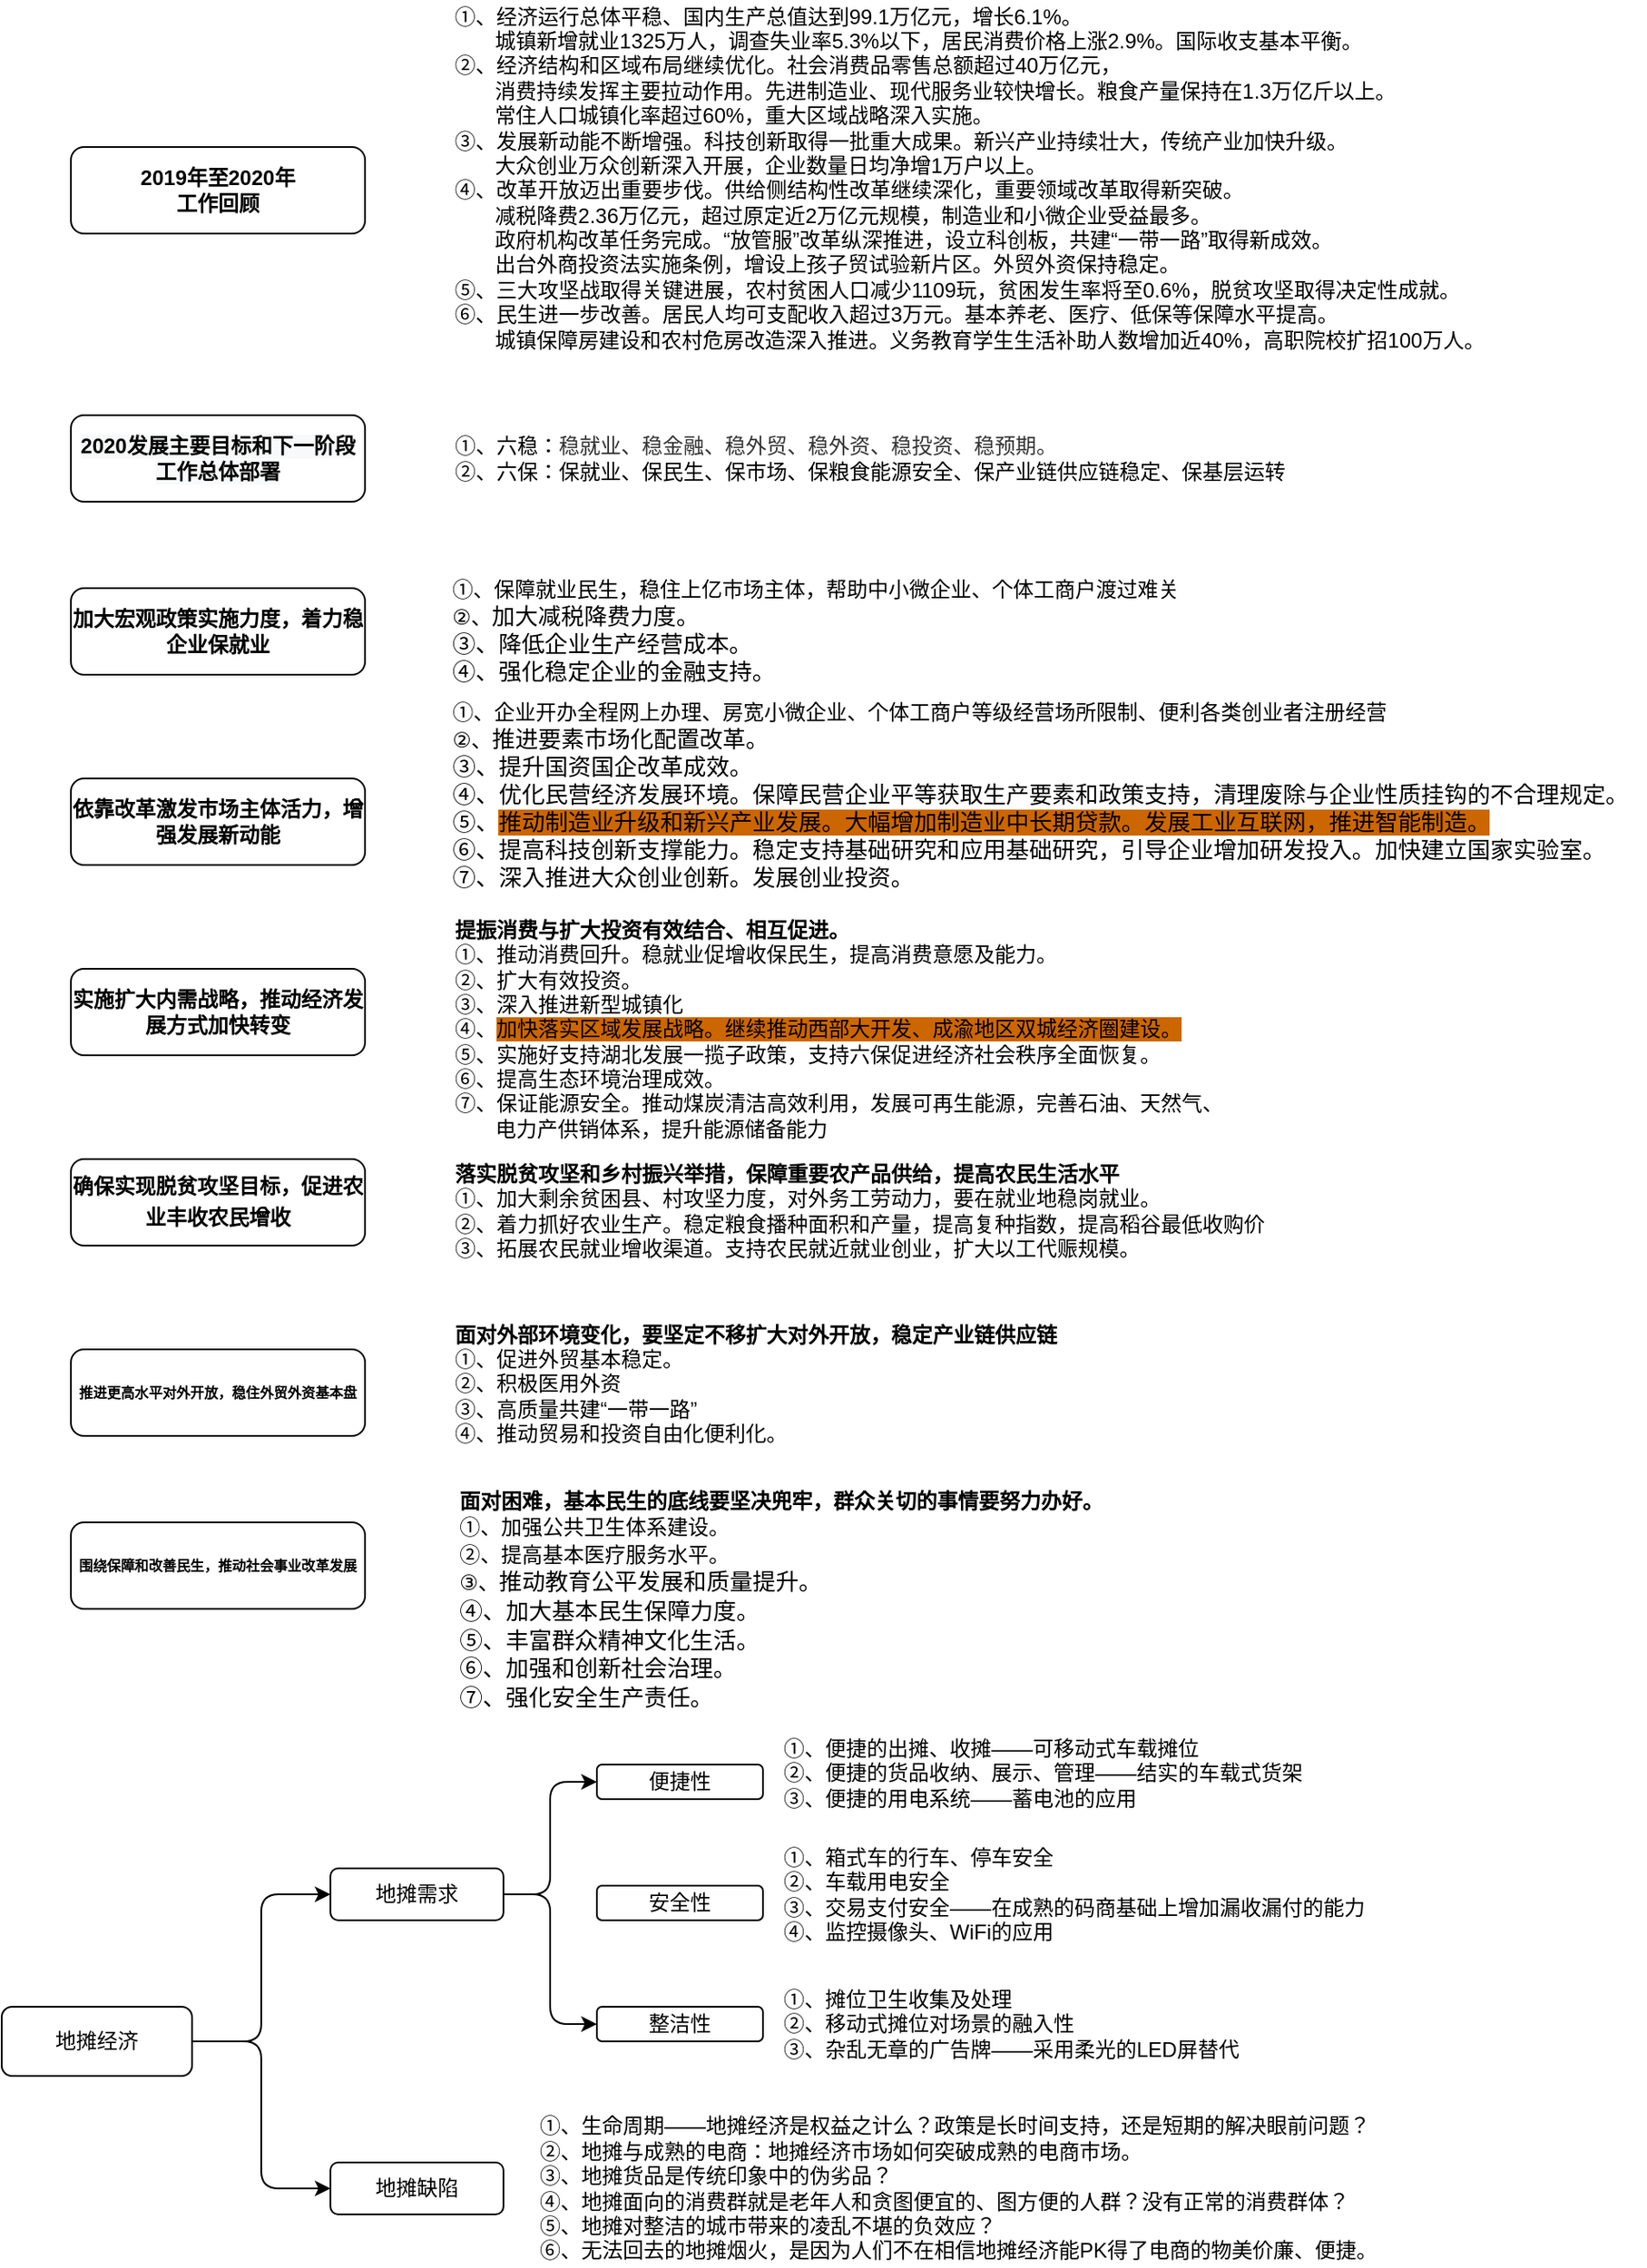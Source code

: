 <mxfile version="13.1.14" type="github">
  <diagram id="1MwcNvDsCMdtUdcm8Kb8" name="第 1 页">
    <mxGraphModel dx="1026" dy="707" grid="1" gridSize="10" guides="1" tooltips="1" connect="1" arrows="1" fold="1" page="1" pageScale="1" pageWidth="827" pageHeight="1169" math="0" shadow="0">
      <root>
        <mxCell id="0" />
        <mxCell id="1" parent="0" />
        <mxCell id="WT6hAqRgKXSxZnjj4pXC-1" value="&lt;div&gt;&lt;div class=&quot;document&quot;&gt;&lt;h6&gt;&lt;span style=&quot;background: transparent ; letter-spacing: 0pt ; vertical-align: baseline&quot;&gt;&lt;font style=&quot;font-size: 12px&quot;&gt;2019年至2020年&lt;br&gt;工作回顾&lt;/font&gt;&lt;/span&gt;&lt;/h6&gt;&lt;/div&gt;&lt;/div&gt;" style="rounded=1;whiteSpace=wrap;html=1;" parent="1" vertex="1">
          <mxGeometry x="60" y="165" width="170" height="50" as="geometry" />
        </mxCell>
        <mxCell id="WT6hAqRgKXSxZnjj4pXC-3" value="&lt;font style=&quot;font-size: 12px&quot;&gt;&lt;span style=&quot;color: rgb(0 , 0 , 0) ; font-family: &amp;#34;helvetica&amp;#34; ; font-style: normal ; font-weight: 700 ; letter-spacing: normal ; text-align: center ; text-indent: 0px ; text-transform: none ; word-spacing: 0px ; background-color: rgb(248 , 249 , 250) ; float: none ; display: inline&quot;&gt;2020发展主要目标和下一阶段工作总体部署&lt;/span&gt;&lt;br&gt;&lt;/font&gt;" style="rounded=1;whiteSpace=wrap;html=1;" parent="1" vertex="1">
          <mxGeometry x="60" y="320" width="170" height="50" as="geometry" />
        </mxCell>
        <mxCell id="WT6hAqRgKXSxZnjj4pXC-5" value="&lt;div class=&quot;document&quot;&gt;&lt;h6&gt;&lt;div&gt;&lt;div class=&quot;document&quot;&gt;&lt;/div&gt;&lt;/div&gt;&lt;/h6&gt;&lt;h6&gt;&lt;span style=&quot;font-weight: 700 ; font-style: normal ; color: rgb(0 , 0 , 0) ; background: transparent ; letter-spacing: 0pt ; vertical-align: baseline&quot;&gt;&lt;font style=&quot;font-size: 12px&quot;&gt;加大宏观政策实施力度，着力稳企业保就业&lt;/font&gt;&lt;/span&gt;&lt;/h6&gt;&lt;/div&gt;" style="rounded=1;whiteSpace=wrap;html=1;" parent="1" vertex="1">
          <mxGeometry x="60" y="420" width="170" height="50" as="geometry" />
        </mxCell>
        <mxCell id="WT6hAqRgKXSxZnjj4pXC-6" value="&lt;div class=&quot;document&quot;&gt;&lt;h6&gt;&lt;div&gt;&lt;div class=&quot;document&quot;&gt;&lt;/div&gt;&lt;/div&gt;&lt;/h6&gt;&lt;h6&gt;&lt;span style=&quot;font-weight: 700 ; font-style: normal ; color: rgb(0 , 0 , 0) ; background: transparent ; letter-spacing: 0pt ; vertical-align: baseline&quot;&gt;&lt;font style=&quot;font-size: 12px&quot;&gt;依靠改革激发市场主体活力，增强发展新动能&lt;/font&gt;&lt;/span&gt;&lt;/h6&gt;&lt;/div&gt;" style="rounded=1;whiteSpace=wrap;html=1;" parent="1" vertex="1">
          <mxGeometry x="60" y="530" width="170" height="50" as="geometry" />
        </mxCell>
        <mxCell id="WT6hAqRgKXSxZnjj4pXC-7" value="&lt;div class=&quot;document&quot;&gt;&lt;h6&gt;&lt;div&gt;&lt;div class=&quot;document&quot;&gt;&lt;/div&gt;&lt;/div&gt;&lt;/h6&gt;&lt;h6&gt;&lt;div&gt;&lt;div class=&quot;document&quot;&gt;&lt;/div&gt;&lt;/div&gt;&lt;/h6&gt;&lt;h6&gt;&lt;span style=&quot;font-weight: 700 ; font-style: normal ; color: rgb(0 , 0 , 0) ; background: transparent ; letter-spacing: 0pt ; vertical-align: baseline&quot;&gt;&lt;font style=&quot;font-size: 12px&quot;&gt;实施扩大内需战略，推动经济发展方式加快转变&lt;/font&gt;&lt;/span&gt;&lt;/h6&gt;&lt;/div&gt;" style="rounded=1;whiteSpace=wrap;html=1;" parent="1" vertex="1">
          <mxGeometry x="60" y="640" width="170" height="50" as="geometry" />
        </mxCell>
        <mxCell id="WT6hAqRgKXSxZnjj4pXC-8" value="&lt;div class=&quot;document&quot;&gt;&lt;h6&gt;&lt;div&gt;&lt;div class=&quot;document&quot;&gt;&lt;/div&gt;&lt;/div&gt;&lt;/h6&gt;&lt;h6&gt;&lt;div&gt;&lt;div class=&quot;document&quot;&gt;&lt;/div&gt;&lt;/div&gt;&lt;/h6&gt;&lt;h6&gt;&lt;div&gt;&lt;div class=&quot;document&quot;&gt;&lt;/div&gt;&lt;/div&gt;&lt;/h6&gt;&lt;h6&gt;&lt;span style=&quot;font-weight: 700 ; font-style: normal ; color: rgb(0 , 0 , 0) ; background: transparent ; letter-spacing: 0pt ; vertical-align: baseline&quot;&gt;&lt;font style=&quot;font-size: 12px&quot;&gt;确保实现脱贫攻坚目标，促进农业丰收农民增收&lt;/font&gt;&lt;/span&gt;&lt;span style=&quot;font-size: 12pt ; font-family: &amp;#34;microsoft yahei&amp;#34; , , &amp;#34;pingfang sc&amp;#34; , &amp;#34;noto sans cjk sc&amp;#34; , &amp;#34;sf pro&amp;#34; , &amp;#34;roboto&amp;#34; , &amp;#34;droid sans&amp;#34; , &amp;#34;helvetica&amp;#34; , &amp;#34;tahoma&amp;#34; , &amp;#34;arial&amp;#34; , &amp;#34;hiragino sans gb&amp;#34; , &amp;#34;heiti sc&amp;#34; , sans-serif ; font-weight: 700 ; font-style: normal ; color: black ; background: transparent ; letter-spacing: 0pt ; vertical-align: baseline&quot;&gt;&lt;/span&gt;&lt;/h6&gt;&lt;/div&gt;" style="rounded=1;whiteSpace=wrap;html=1;" parent="1" vertex="1">
          <mxGeometry x="60" y="750" width="170" height="50" as="geometry" />
        </mxCell>
        <mxCell id="WT6hAqRgKXSxZnjj4pXC-9" value="&lt;div class=&quot;document&quot;&gt;&lt;h6&gt;&lt;div&gt;&lt;div class=&quot;document&quot;&gt;&lt;/div&gt;&lt;/div&gt;&lt;/h6&gt;&lt;h6&gt;&lt;div&gt;&lt;div class=&quot;document&quot;&gt;&lt;/div&gt;&lt;/div&gt;&lt;/h6&gt;&lt;h6&gt;&lt;div&gt;&lt;div class=&quot;document&quot;&gt;&lt;/div&gt;&lt;/div&gt;&lt;/h6&gt;&lt;font style=&quot;font-size: 12px&quot;&gt;&lt;/font&gt;&lt;div&gt;&lt;div class=&quot;document&quot;&gt;&lt;h6&gt;推进更高水平对外开放，稳住外贸外资基本盘&lt;/h6&gt;&lt;/div&gt;&lt;/div&gt;&lt;/div&gt;" style="rounded=1;whiteSpace=wrap;html=1;" parent="1" vertex="1">
          <mxGeometry x="60" y="860" width="170" height="50" as="geometry" />
        </mxCell>
        <mxCell id="WT6hAqRgKXSxZnjj4pXC-10" value="&lt;div class=&quot;document&quot;&gt;&lt;h6&gt;&lt;div&gt;&lt;div class=&quot;document&quot;&gt;&lt;/div&gt;&lt;/div&gt;&lt;/h6&gt;&lt;h6&gt;&lt;div&gt;&lt;div class=&quot;document&quot;&gt;&lt;/div&gt;&lt;/div&gt;&lt;/h6&gt;&lt;h6&gt;&lt;div&gt;&lt;div class=&quot;document&quot;&gt;&lt;/div&gt;&lt;/div&gt;&lt;/h6&gt;&lt;font style=&quot;font-size: 12px&quot;&gt;&lt;/font&gt;&lt;div&gt;&lt;div class=&quot;document&quot;&gt;&lt;h6&gt;围绕保障和改善民生，推动社会事业改革发展&lt;/h6&gt;&lt;/div&gt;&lt;/div&gt;&lt;/div&gt;" style="rounded=1;whiteSpace=wrap;html=1;" parent="1" vertex="1">
          <mxGeometry x="60" y="960" width="170" height="50" as="geometry" />
        </mxCell>
        <mxCell id="7a5fItOCjY3D-EyD9LjT-1" value="&amp;nbsp; &amp;nbsp;①、六稳：&lt;span style=&quot;color: rgb(51 , 51 , 51) ; font-family: &amp;#34;arial&amp;#34; ; background-color: rgb(255 , 255 , 255)&quot;&gt;&lt;font style=&quot;font-size: 12px&quot;&gt;稳就业、稳金融、稳外贸、稳外资、稳投资、稳预期。&lt;/font&gt;&lt;/span&gt;&lt;br&gt;&amp;nbsp; &amp;nbsp;②、六保：保就业、保民生、保市场、保粮食能源安全、保产业链供应链稳定、保基层运转" style="text;html=1;align=left;verticalAlign=middle;resizable=0;points=[];autosize=1;" parent="1" vertex="1">
          <mxGeometry x="270" y="330" width="510" height="30" as="geometry" />
        </mxCell>
        <mxCell id="7a5fItOCjY3D-EyD9LjT-2" value="&lt;div style=&quot;text-align: left&quot;&gt;&lt;span&gt;①、保障就业民生，稳住上亿市场主体，帮助中小微企业、个体工商户渡过难关&lt;br&gt;②、&lt;/span&gt;&lt;span style=&quot;background-color: transparent ; font-size: 10pt ; letter-spacing: 0pt ; text-indent: 42.667px&quot;&gt;加大减税降费力度。&lt;/span&gt;&lt;/div&gt;&lt;div style=&quot;text-align: left&quot;&gt;&lt;span style=&quot;background-color: transparent ; font-size: 10pt ; letter-spacing: 0pt ; text-indent: 42.667px&quot;&gt;③、&lt;/span&gt;&lt;span style=&quot;background-color: transparent ; font-size: 10pt ; letter-spacing: 0pt ; text-indent: 42.667px&quot;&gt;降低企业生产经营成本。&lt;/span&gt;&lt;/div&gt;&lt;div style=&quot;text-align: left&quot;&gt;&lt;span style=&quot;background-color: transparent ; font-size: 10pt ; letter-spacing: 0pt ; text-indent: 42.667px&quot;&gt;④、强化稳定企业的金融支持。&lt;/span&gt;&lt;/div&gt;" style="text;html=1;align=center;verticalAlign=middle;resizable=0;points=[];autosize=1;" parent="1" vertex="1">
          <mxGeometry x="270" y="415" width="440" height="60" as="geometry" />
        </mxCell>
        <mxCell id="7a5fItOCjY3D-EyD9LjT-3" value="&lt;div style=&quot;text-align: left&quot;&gt;&lt;span&gt;①、企业开办全程网上办理、房宽小微企业、个体工商户等级经营场所限制、便利各类创业者注册经营&lt;/span&gt;&lt;/div&gt;&lt;div style=&quot;text-align: left&quot;&gt;&lt;span&gt;②、&lt;/span&gt;&lt;span style=&quot;background-color: transparent ; font-size: 10pt ; letter-spacing: 0pt ; text-indent: 42.667px&quot;&gt;推进要素市场化配置改革。&lt;br&gt;③、提升国资国企改革成效。&lt;/span&gt;&lt;/div&gt;&lt;div style=&quot;text-align: left&quot;&gt;&lt;span style=&quot;background-color: transparent ; font-size: 10pt ; letter-spacing: 0pt ; text-indent: 42.667px&quot;&gt;④、优化民营经济发展环境。保障民营企业平等获取生产要素和政策支持，清理废除与企业性质挂钩的不合理规定。&lt;/span&gt;&lt;/div&gt;&lt;div style=&quot;text-align: left&quot;&gt;&lt;span style=&quot;font-size: 10pt ; letter-spacing: 0pt ; text-indent: 42.667px&quot;&gt;⑤、&lt;font style=&quot;background-color: rgb(204 , 102 , 0)&quot;&gt;推动制造业升级和新兴产业发展。大幅增加制造业中长期贷款。发展工业互联网，推进智能制造。&lt;/font&gt;&lt;br&gt;⑥、提高科技创新支撑能力。稳定支持基础研究和应用基础研究，引导企业增加研发投入。加快建立国家实验室。&lt;br&gt;⑦、深入推进大众创业创新。发展创业投资。&lt;/span&gt;&lt;/div&gt;" style="text;html=1;align=center;verticalAlign=middle;resizable=0;points=[];autosize=1;" parent="1" vertex="1">
          <mxGeometry x="270" y="490" width="700" height="100" as="geometry" />
        </mxCell>
        <mxCell id="7a5fItOCjY3D-EyD9LjT-5" value="&lt;b&gt;提振消费与扩大投资有效结合、相互促进。&lt;/b&gt;&lt;br&gt;①、推动消费回升。稳就业促增收保民生，提高消费意愿及能力。&lt;br&gt;②、扩大有效投资。&lt;br&gt;③、深入推进新型城镇化&lt;br&gt;④、&lt;span style=&quot;background-color: rgb(204 , 102 , 0)&quot;&gt;加快落实区域发展战略。继续推动西部大开发、成渝地区双城经济圈建设。&lt;/span&gt;&lt;br&gt;⑤、实施好支持湖北发展一揽子政策，支持六保促进经济社会秩序全面恢复。&lt;br&gt;⑥、提高生态环境治理成效。&lt;br&gt;⑦、保证能源安全。推动煤炭清洁高效利用，发展可再生能源，完善石油、天然气、&lt;br&gt;&amp;nbsp; &amp;nbsp; &amp;nbsp; &amp;nbsp;电力产供销体系，提升能源储备能力" style="text;html=1;align=left;verticalAlign=middle;resizable=0;points=[];autosize=1;" parent="1" vertex="1">
          <mxGeometry x="280" y="610" width="460" height="130" as="geometry" />
        </mxCell>
        <mxCell id="7a5fItOCjY3D-EyD9LjT-6" value="&lt;b&gt;落实脱贫攻坚和乡村振兴举措，保障重要农产品供给，提高农民生活水平&lt;br&gt;&lt;/b&gt;①、加大剩余贫困县、村攻坚力度，对外务工劳动力，要在就业地稳岗就业。&lt;br&gt;②、着力抓好农业生产。稳定粮食播种面积和产量，提高复种指数，提高稻谷最低收购价&lt;br&gt;③、拓展农民就业增收渠道。支持农民就近就业创业，扩大以工代赈规模。" style="text;html=1;align=left;verticalAlign=middle;resizable=0;points=[];autosize=1;" parent="1" vertex="1">
          <mxGeometry x="280" y="750" width="480" height="60" as="geometry" />
        </mxCell>
        <mxCell id="7a5fItOCjY3D-EyD9LjT-7" value="&lt;b&gt;面对外部环境变化，要坚定不移扩大对外开放，稳定产业链供应链&lt;/b&gt;&lt;br&gt;①、促进外贸基本稳定。&lt;br&gt;②、积极医用外资&lt;br&gt;③、高质量共建“一带一路”&lt;br&gt;④、推动贸易和投资自由化便利化。" style="text;html=1;align=left;verticalAlign=middle;resizable=0;points=[];autosize=1;" parent="1" vertex="1">
          <mxGeometry x="280" y="840" width="360" height="80" as="geometry" />
        </mxCell>
        <mxCell id="7a5fItOCjY3D-EyD9LjT-9" value="&lt;div style=&quot;text-align: left&quot;&gt;&lt;span&gt;①、经济运行总体平稳、国内生产总值达到99.1万亿元，增长6.1%。&lt;/span&gt;&lt;/div&gt;&lt;font style=&quot;font-size: 12px&quot;&gt;&lt;div style=&quot;text-align: left&quot;&gt;&lt;span&gt;&amp;nbsp; &amp;nbsp; &amp;nbsp; &amp;nbsp;城镇新增就业1325万人，调查失业率5.3%以下，居民消费价格上涨2.9%。国际收支基本平衡。&lt;/span&gt;&lt;/div&gt;&lt;div style=&quot;text-align: left&quot;&gt;&lt;span&gt;②、经济结构和区域布局继续优化。社会消费品零售总额超过40万亿元，&lt;br&gt;&amp;nbsp; &amp;nbsp; &amp;nbsp; &amp;nbsp;消费持续发挥主要拉动作用。先进制造业、现代服务业较快增长。粮食产量保持在1.3万亿斤以上。&lt;br&gt;&amp;nbsp; &amp;nbsp; &amp;nbsp; &amp;nbsp;常住人口城镇化率超过60%，重大区域战略深入实施。&lt;br&gt;③、发展新动能不断增强。科技创新取得一批重大成果。新兴产业持续壮大，传统产业加快升级。&lt;br&gt;&amp;nbsp; &amp;nbsp; &amp;nbsp; &amp;nbsp;大众创业万众创新深入开展，企业数量日均净增1万户以上。&lt;/span&gt;&lt;/div&gt;&lt;div style=&quot;text-align: left&quot;&gt;&lt;span&gt;④、改革开放迈出重要步伐。供给侧结构性改革继续深化，重要领域改革取得新突破。&lt;/span&gt;&lt;/div&gt;&lt;div style=&quot;text-align: left&quot;&gt;&lt;span&gt;&amp;nbsp; &amp;nbsp; &amp;nbsp; &amp;nbsp;减税降费2.36万亿元，超过原定近2万亿元规模，制造业和小微企业受益最多。&lt;br&gt;&amp;nbsp; &amp;nbsp; &amp;nbsp; &amp;nbsp;政府机构改革任务完成。“放管服”改革纵深推进，设立科创板，共建“一带一路”取得新成效。&lt;/span&gt;&lt;/div&gt;&lt;div style=&quot;text-align: left&quot;&gt;&lt;span&gt;&amp;nbsp; &amp;nbsp; &amp;nbsp; &amp;nbsp;出台外商投资法实施条例，增设上孩子贸试验新片区。外贸外资保持稳定。&lt;/span&gt;&lt;/div&gt;&lt;div style=&quot;text-align: left&quot;&gt;&lt;span&gt;⑤、三大攻坚战取得关键进展，农村贫困人口减少1109玩，贫困发生率将至0.6%，脱贫攻坚取得决定性成就。&lt;/span&gt;&lt;/div&gt;&lt;div style=&quot;text-align: left&quot;&gt;&lt;span&gt;⑥、民生进一步改善。居民人均可支配收入超过3万元。基本养老、医疗、低保等保障水平提高。&lt;/span&gt;&lt;/div&gt;&lt;div style=&quot;text-align: left&quot;&gt;&lt;span&gt;&amp;nbsp; &amp;nbsp; &amp;nbsp; &amp;nbsp;城镇保障房建设和农村危房改造深入推进。义务教育学生生活补助人数增加近40%，高职院校扩招100万人。&lt;/span&gt;&lt;/div&gt;&lt;div style=&quot;text-align: left&quot;&gt;&lt;span&gt;&lt;br&gt;&lt;/span&gt;&lt;/div&gt;&lt;/font&gt;" style="text;html=1;align=center;verticalAlign=middle;resizable=0;points=[];autosize=1;" parent="1" vertex="1">
          <mxGeometry x="274" y="80" width="610" height="220" as="geometry" />
        </mxCell>
        <mxCell id="7a5fItOCjY3D-EyD9LjT-10" value="&lt;div class=&quot;document&quot;&gt;&lt;p class=&quot;paragraph text-align-type-left pap-line-1.3 pap-line-rule-auto pap-spacing-before-0pt pap-spacing-after-0pt pap-firstline-indent-32pt&quot; style=&quot;line-height: 130% ; margin-top: 0px ; margin-bottom: 0px ; text-indent: 42.667px&quot;&gt;&lt;span style=&quot;background: transparent ; letter-spacing: 0pt ; vertical-align: baseline&quot;&gt;&lt;b&gt;&lt;font style=&quot;font-size: 12px&quot;&gt;面对困难，基本民生的底线要坚决兜牢，群众关切的事情要努力办好。&lt;/font&gt;&lt;/b&gt;&lt;/span&gt;&lt;/p&gt;&lt;p class=&quot;paragraph text-align-type-left pap-line-1.3 pap-line-rule-auto pap-spacing-before-0pt pap-spacing-after-0pt pap-firstline-indent-32pt&quot; style=&quot;line-height: 130% ; margin-top: 0px ; margin-bottom: 0px ; text-indent: 42.667px&quot;&gt;&lt;span style=&quot;background: transparent ; letter-spacing: 0pt ; vertical-align: baseline&quot;&gt;&lt;font style=&quot;font-size: 12px&quot;&gt;①、加强公共卫生体系建设。&lt;/font&gt;&lt;/span&gt;&lt;/p&gt;&lt;p class=&quot;paragraph text-align-type-left pap-line-1.3 pap-line-rule-auto pap-spacing-before-0pt pap-spacing-after-0pt pap-firstline-indent-32pt&quot; style=&quot;line-height: 130% ; margin-top: 0px ; margin-bottom: 0px ; text-indent: 42.667px&quot;&gt;&lt;span style=&quot;background: transparent ; letter-spacing: 0pt ; vertical-align: baseline&quot;&gt;&lt;font style=&quot;font-size: 12px&quot;&gt;②、提高基本医疗服务水平。&lt;/font&gt;&lt;/span&gt;&lt;/p&gt;&lt;p class=&quot;paragraph text-align-type-left pap-line-1.3 pap-line-rule-auto pap-spacing-before-0pt pap-spacing-after-0pt pap-firstline-indent-32pt&quot; style=&quot;line-height: 130% ; margin-top: 0px ; margin-bottom: 0px ; text-indent: 42.667px&quot;&gt;③、&lt;span style=&quot;background-color: transparent ; font-size: 10pt ; letter-spacing: 0pt ; text-indent: 42.667px&quot;&gt;推动教育公平发展和质量提升。&lt;/span&gt;&lt;/p&gt;&lt;p class=&quot;paragraph text-align-type-left pap-line-1.3 pap-line-rule-auto pap-spacing-before-0pt pap-spacing-after-0pt pap-firstline-indent-32pt&quot; style=&quot;line-height: 130% ; margin-top: 0px ; margin-bottom: 0px ; text-indent: 42.667px&quot;&gt;&lt;span style=&quot;background-color: transparent ; font-size: 10pt ; letter-spacing: 0pt ; text-indent: 42.667px&quot;&gt;④、&lt;/span&gt;&lt;span style=&quot;background-color: transparent ; font-size: 10pt ; letter-spacing: 0pt ; text-indent: 42.667px&quot;&gt;加大基本民生保障力度。&lt;/span&gt;&lt;/p&gt;&lt;p class=&quot;paragraph text-align-type-left pap-line-1.3 pap-line-rule-auto pap-spacing-before-0pt pap-spacing-after-0pt pap-firstline-indent-32pt&quot; style=&quot;line-height: 130% ; margin-top: 0px ; margin-bottom: 0px ; text-indent: 42.667px&quot;&gt;&lt;span style=&quot;background-color: transparent ; font-size: 10pt ; letter-spacing: 0pt ; text-indent: 42.667px&quot;&gt;⑤、&lt;/span&gt;&lt;span style=&quot;background-color: transparent ; font-size: 10pt ; letter-spacing: 0pt ; text-indent: 42.667px&quot;&gt;丰富群众精神文化生活。&lt;/span&gt;&lt;/p&gt;&lt;p class=&quot;paragraph text-align-type-left pap-line-1.3 pap-line-rule-auto pap-spacing-before-0pt pap-spacing-after-0pt pap-firstline-indent-32pt&quot; style=&quot;line-height: 130% ; margin-top: 0px ; margin-bottom: 0px ; text-indent: 42.667px&quot;&gt;&lt;span style=&quot;background-color: transparent ; font-size: 10pt ; letter-spacing: 0pt ; text-indent: 42.667px&quot;&gt;⑥、加强和创新社会治理。&lt;/span&gt;&lt;/p&gt;&lt;p class=&quot;paragraph text-align-type-left pap-line-1.3 pap-line-rule-auto pap-spacing-before-0pt pap-spacing-after-0pt pap-firstline-indent-32pt&quot; style=&quot;line-height: 130% ; margin-top: 0px ; margin-bottom: 0px ; text-indent: 42.667px&quot;&gt;&lt;span style=&quot;background-color: transparent ; font-size: 10pt ; letter-spacing: 0pt ; text-indent: 42.667px&quot;&gt;⑦、强化安全生产责任。&lt;/span&gt;&lt;/p&gt;&lt;/div&gt;" style="text;html=1;align=left;verticalAlign=middle;resizable=0;points=[];autosize=1;" parent="1" vertex="1">
          <mxGeometry x="240" y="940" width="430" height="130" as="geometry" />
        </mxCell>
        <mxCell id="IXA5z_bkFehV0fz8Eh-a-1" value="地摊经济" style="rounded=1;whiteSpace=wrap;html=1;" vertex="1" parent="1">
          <mxGeometry x="20" y="1240" width="110" height="40" as="geometry" />
        </mxCell>
        <mxCell id="IXA5z_bkFehV0fz8Eh-a-2" value="地摊需求" style="rounded=1;whiteSpace=wrap;html=1;" vertex="1" parent="1">
          <mxGeometry x="210" y="1160" width="100" height="30" as="geometry" />
        </mxCell>
        <mxCell id="IXA5z_bkFehV0fz8Eh-a-3" value="地摊缺陷" style="rounded=1;whiteSpace=wrap;html=1;" vertex="1" parent="1">
          <mxGeometry x="210" y="1330" width="100" height="30" as="geometry" />
        </mxCell>
        <mxCell id="IXA5z_bkFehV0fz8Eh-a-4" value="便捷性" style="rounded=1;whiteSpace=wrap;html=1;" vertex="1" parent="1">
          <mxGeometry x="364" y="1100" width="96" height="20" as="geometry" />
        </mxCell>
        <mxCell id="IXA5z_bkFehV0fz8Eh-a-5" value="安全性" style="rounded=1;whiteSpace=wrap;html=1;" vertex="1" parent="1">
          <mxGeometry x="364" y="1170" width="96" height="20" as="geometry" />
        </mxCell>
        <mxCell id="IXA5z_bkFehV0fz8Eh-a-6" value="整洁性" style="rounded=1;whiteSpace=wrap;html=1;" vertex="1" parent="1">
          <mxGeometry x="364" y="1240" width="96" height="20" as="geometry" />
        </mxCell>
        <mxCell id="IXA5z_bkFehV0fz8Eh-a-7" value="①、便捷的出摊、收摊——可移动式车载摊位&lt;br&gt;②、便捷的货品收纳、展示、管理——结实的车载式货架&lt;br&gt;③、便捷的用电系统——蓄电池的应用" style="text;html=1;align=left;verticalAlign=middle;resizable=0;points=[];autosize=1;" vertex="1" parent="1">
          <mxGeometry x="470" y="1080" width="320" height="50" as="geometry" />
        </mxCell>
        <mxCell id="IXA5z_bkFehV0fz8Eh-a-8" value="①、箱式车的行车、停车安全&lt;br&gt;②、车载用电安全&lt;br&gt;③、交易支付安全——在成熟的码商基础上增加漏收漏付的能力&lt;br&gt;④、监控摄像头、WiFi的应用" style="text;html=1;align=left;verticalAlign=middle;resizable=0;points=[];autosize=1;" vertex="1" parent="1">
          <mxGeometry x="470" y="1145" width="350" height="60" as="geometry" />
        </mxCell>
        <mxCell id="IXA5z_bkFehV0fz8Eh-a-9" value="①、摊位卫生收集及处理&lt;br&gt;②、移动式摊位对场景的融入性&lt;br&gt;③、杂乱无章的广告牌——采用柔光的LED屏替代" style="text;html=1;align=left;verticalAlign=middle;resizable=0;points=[];autosize=1;" vertex="1" parent="1">
          <mxGeometry x="470" y="1225" width="280" height="50" as="geometry" />
        </mxCell>
        <mxCell id="IXA5z_bkFehV0fz8Eh-a-10" value="①、生命周期——地摊经济是权益之计么？政策是长时间支持，还是短期的解决眼前问题？&lt;br&gt;②、地摊与成熟的电商：地摊经济市场如何突破成熟的电商市场。&lt;br&gt;③、地摊货品是传统印象中的伪劣品？&lt;br&gt;④、地摊面向的消费群就是老年人和贪图便宜的、图方便的人群？没有正常的消费群体？&lt;br&gt;⑤、地摊对整洁的城市带来的凌乱不堪的负效应？&lt;br&gt;⑥、无法回去的地摊烟火，是因为人们不在相信地摊经济能PK得了电商的物美价廉、便捷。" style="text;html=1;align=left;verticalAlign=middle;resizable=0;points=[];autosize=1;" vertex="1" parent="1">
          <mxGeometry x="329" y="1300" width="500" height="90" as="geometry" />
        </mxCell>
        <mxCell id="IXA5z_bkFehV0fz8Eh-a-11" value="" style="edgeStyle=elbowEdgeStyle;elbow=horizontal;endArrow=classic;html=1;exitX=1;exitY=0.5;exitDx=0;exitDy=0;entryX=0;entryY=0.5;entryDx=0;entryDy=0;" edge="1" parent="1" source="IXA5z_bkFehV0fz8Eh-a-1" target="IXA5z_bkFehV0fz8Eh-a-2">
          <mxGeometry width="50" height="50" relative="1" as="geometry">
            <mxPoint x="120" y="1270" as="sourcePoint" />
            <mxPoint x="170" y="1220" as="targetPoint" />
          </mxGeometry>
        </mxCell>
        <mxCell id="IXA5z_bkFehV0fz8Eh-a-12" value="" style="edgeStyle=elbowEdgeStyle;elbow=horizontal;endArrow=classic;html=1;exitX=1;exitY=0.5;exitDx=0;exitDy=0;entryX=0;entryY=0.5;entryDx=0;entryDy=0;" edge="1" parent="1" source="IXA5z_bkFehV0fz8Eh-a-1" target="IXA5z_bkFehV0fz8Eh-a-3">
          <mxGeometry width="50" height="50" relative="1" as="geometry">
            <mxPoint x="140" y="1270" as="sourcePoint" />
            <mxPoint x="220" y="1185" as="targetPoint" />
          </mxGeometry>
        </mxCell>
        <mxCell id="IXA5z_bkFehV0fz8Eh-a-13" value="" style="edgeStyle=elbowEdgeStyle;elbow=horizontal;endArrow=classic;html=1;exitX=1;exitY=0.5;exitDx=0;exitDy=0;entryX=0;entryY=0.5;entryDx=0;entryDy=0;" edge="1" parent="1" source="IXA5z_bkFehV0fz8Eh-a-2" target="IXA5z_bkFehV0fz8Eh-a-4">
          <mxGeometry width="50" height="50" relative="1" as="geometry">
            <mxPoint x="150" y="1280" as="sourcePoint" />
            <mxPoint x="230" y="1195" as="targetPoint" />
          </mxGeometry>
        </mxCell>
        <mxCell id="IXA5z_bkFehV0fz8Eh-a-14" value="" style="edgeStyle=elbowEdgeStyle;elbow=horizontal;endArrow=classic;html=1;exitX=1;exitY=0.5;exitDx=0;exitDy=0;entryX=0;entryY=0.5;entryDx=0;entryDy=0;" edge="1" parent="1" source="IXA5z_bkFehV0fz8Eh-a-2" target="IXA5z_bkFehV0fz8Eh-a-6">
          <mxGeometry width="50" height="50" relative="1" as="geometry">
            <mxPoint x="320" y="1185" as="sourcePoint" />
            <mxPoint x="374" y="1120" as="targetPoint" />
          </mxGeometry>
        </mxCell>
      </root>
    </mxGraphModel>
  </diagram>
</mxfile>
